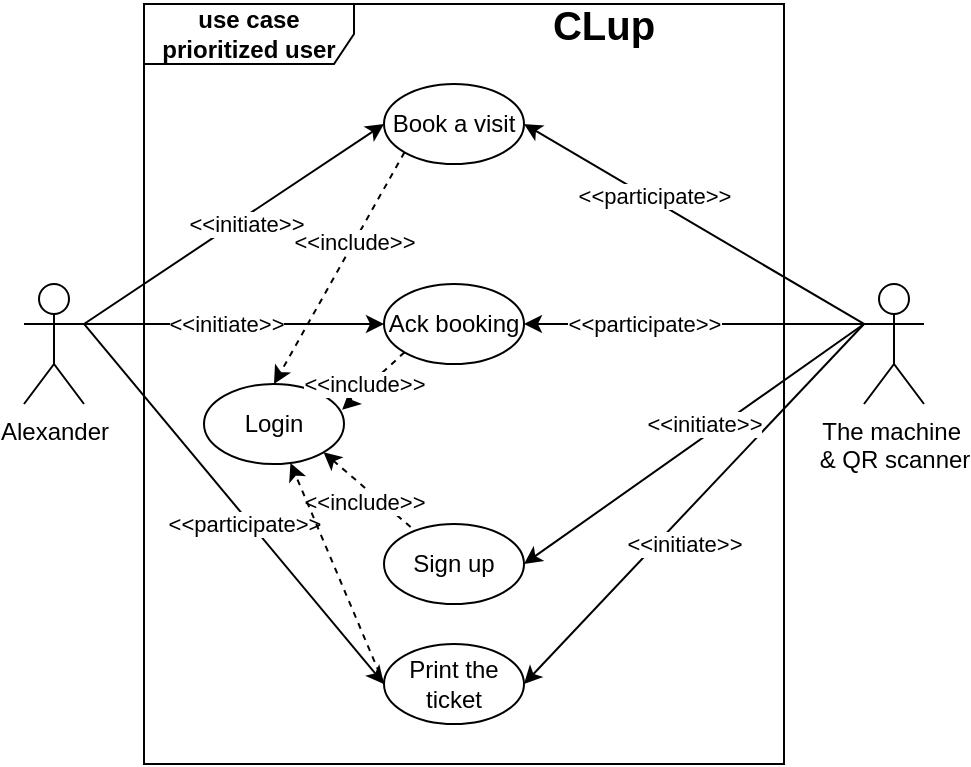 <mxfile version="13.9.2" type="device"><diagram id="195wWav6-Iit3jNwHR8d" name="Page-1"><mxGraphModel dx="862" dy="482" grid="1" gridSize="10" guides="1" tooltips="1" connect="1" arrows="1" fold="1" page="1" pageScale="1" pageWidth="827" pageHeight="1169" math="0" shadow="0"><root><mxCell id="0"/><mxCell id="1" parent="0"/><mxCell id="TOdjGS9U6qeNF9aY2Zsu-7" style="rounded=0;orthogonalLoop=1;jettySize=auto;html=1;exitX=1;exitY=0.333;exitDx=0;exitDy=0;exitPerimeter=0;entryX=0;entryY=0.5;entryDx=0;entryDy=0;" edge="1" parent="1" source="TOdjGS9U6qeNF9aY2Zsu-1" target="TOdjGS9U6qeNF9aY2Zsu-6"><mxGeometry relative="1" as="geometry"/></mxCell><mxCell id="TOdjGS9U6qeNF9aY2Zsu-8" value="&amp;lt;&amp;lt;initiate&amp;gt;&amp;gt;" style="edgeLabel;html=1;align=center;verticalAlign=middle;resizable=0;points=[];" vertex="1" connectable="0" parent="TOdjGS9U6qeNF9aY2Zsu-7"><mxGeometry x="0.297" y="1" relative="1" as="geometry"><mxPoint x="-16.52" y="15.55" as="offset"/></mxGeometry></mxCell><mxCell id="TOdjGS9U6qeNF9aY2Zsu-40" style="edgeStyle=none;rounded=0;orthogonalLoop=1;jettySize=auto;html=1;exitX=1;exitY=0.333;exitDx=0;exitDy=0;exitPerimeter=0;entryX=0;entryY=0.5;entryDx=0;entryDy=0;startArrow=none;startFill=0;endArrow=classic;endFill=1;" edge="1" parent="1" source="TOdjGS9U6qeNF9aY2Zsu-1" target="TOdjGS9U6qeNF9aY2Zsu-31"><mxGeometry relative="1" as="geometry"/></mxCell><mxCell id="TOdjGS9U6qeNF9aY2Zsu-41" value="&amp;lt;&amp;lt;participate&amp;gt;&amp;gt;" style="edgeLabel;html=1;align=center;verticalAlign=middle;resizable=0;points=[];" vertex="1" connectable="0" parent="TOdjGS9U6qeNF9aY2Zsu-40"><mxGeometry x="-0.13" y="1" relative="1" as="geometry"><mxPoint x="13.89" y="22.23" as="offset"/></mxGeometry></mxCell><mxCell id="TOdjGS9U6qeNF9aY2Zsu-1" value="Alexander" style="shape=umlActor;verticalLabelPosition=bottom;verticalAlign=top;html=1;outlineConnect=0;" vertex="1" parent="1"><mxGeometry x="120" y="270" width="30" height="60" as="geometry"/></mxCell><mxCell id="TOdjGS9U6qeNF9aY2Zsu-38" style="edgeStyle=none;rounded=0;orthogonalLoop=1;jettySize=auto;html=1;exitX=0;exitY=0.333;exitDx=0;exitDy=0;exitPerimeter=0;entryX=1;entryY=0.5;entryDx=0;entryDy=0;startArrow=none;startFill=0;endArrow=classic;endFill=1;" edge="1" parent="1" source="TOdjGS9U6qeNF9aY2Zsu-3" target="TOdjGS9U6qeNF9aY2Zsu-31"><mxGeometry relative="1" as="geometry"/></mxCell><mxCell id="TOdjGS9U6qeNF9aY2Zsu-3" value="The machine&amp;nbsp;&lt;br&gt;&amp;amp; QR scanner" style="shape=umlActor;verticalLabelPosition=bottom;verticalAlign=top;html=1;outlineConnect=0;" vertex="1" parent="1"><mxGeometry x="540" y="270" width="30" height="60" as="geometry"/></mxCell><mxCell id="TOdjGS9U6qeNF9aY2Zsu-10" style="edgeStyle=none;rounded=0;orthogonalLoop=1;jettySize=auto;html=1;exitX=1;exitY=0.5;exitDx=0;exitDy=0;entryX=0;entryY=0.333;entryDx=0;entryDy=0;entryPerimeter=0;startArrow=classic;startFill=1;endArrow=none;endFill=0;" edge="1" parent="1" source="TOdjGS9U6qeNF9aY2Zsu-6" target="TOdjGS9U6qeNF9aY2Zsu-3"><mxGeometry relative="1" as="geometry"/></mxCell><mxCell id="TOdjGS9U6qeNF9aY2Zsu-11" value="&amp;lt;&amp;lt;participate&amp;gt;&amp;gt;" style="edgeLabel;html=1;align=center;verticalAlign=middle;resizable=0;points=[];" vertex="1" connectable="0" parent="TOdjGS9U6qeNF9aY2Zsu-10"><mxGeometry x="-0.242" y="2" relative="1" as="geometry"><mxPoint as="offset"/></mxGeometry></mxCell><mxCell id="TOdjGS9U6qeNF9aY2Zsu-26" style="edgeStyle=none;rounded=0;orthogonalLoop=1;jettySize=auto;html=1;exitX=0;exitY=1;exitDx=0;exitDy=0;entryX=0.5;entryY=0;entryDx=0;entryDy=0;startArrow=none;startFill=0;endArrow=classic;endFill=1;dashed=1;" edge="1" parent="1" source="TOdjGS9U6qeNF9aY2Zsu-6" target="TOdjGS9U6qeNF9aY2Zsu-23"><mxGeometry relative="1" as="geometry"/></mxCell><mxCell id="TOdjGS9U6qeNF9aY2Zsu-28" value="&amp;lt;&amp;lt;include&amp;gt;&amp;gt;" style="edgeLabel;html=1;align=center;verticalAlign=middle;resizable=0;points=[];" vertex="1" connectable="0" parent="TOdjGS9U6qeNF9aY2Zsu-26"><mxGeometry x="-0.223" relative="1" as="geometry"><mxPoint as="offset"/></mxGeometry></mxCell><mxCell id="TOdjGS9U6qeNF9aY2Zsu-6" value="Book a visit" style="ellipse;whiteSpace=wrap;html=1;" vertex="1" parent="1"><mxGeometry x="300" y="170" width="70" height="40" as="geometry"/></mxCell><mxCell id="TOdjGS9U6qeNF9aY2Zsu-14" style="edgeStyle=none;rounded=0;orthogonalLoop=1;jettySize=auto;html=1;exitX=0;exitY=0.5;exitDx=0;exitDy=0;entryX=1;entryY=0.333;entryDx=0;entryDy=0;entryPerimeter=0;startArrow=classic;startFill=1;endArrow=none;endFill=0;" edge="1" parent="1" source="TOdjGS9U6qeNF9aY2Zsu-12" target="TOdjGS9U6qeNF9aY2Zsu-1"><mxGeometry relative="1" as="geometry"/></mxCell><mxCell id="TOdjGS9U6qeNF9aY2Zsu-16" style="edgeStyle=none;rounded=0;orthogonalLoop=1;jettySize=auto;html=1;exitX=1;exitY=0.5;exitDx=0;exitDy=0;entryX=0;entryY=0.333;entryDx=0;entryDy=0;entryPerimeter=0;startArrow=classic;startFill=1;endArrow=none;endFill=0;" edge="1" parent="1" source="TOdjGS9U6qeNF9aY2Zsu-12" target="TOdjGS9U6qeNF9aY2Zsu-3"><mxGeometry relative="1" as="geometry"/></mxCell><mxCell id="TOdjGS9U6qeNF9aY2Zsu-25" style="edgeStyle=none;rounded=0;orthogonalLoop=1;jettySize=auto;html=1;exitX=0;exitY=1;exitDx=0;exitDy=0;entryX=0.987;entryY=0.321;entryDx=0;entryDy=0;entryPerimeter=0;startArrow=none;startFill=0;endArrow=classic;endFill=1;dashed=1;" edge="1" parent="1" source="TOdjGS9U6qeNF9aY2Zsu-12" target="TOdjGS9U6qeNF9aY2Zsu-23"><mxGeometry relative="1" as="geometry"/></mxCell><mxCell id="TOdjGS9U6qeNF9aY2Zsu-12" value="Ack booking" style="ellipse;whiteSpace=wrap;html=1;" vertex="1" parent="1"><mxGeometry x="300" y="270" width="70" height="40" as="geometry"/></mxCell><mxCell id="TOdjGS9U6qeNF9aY2Zsu-17" value="&lt;b&gt;use case prioritized user&lt;/b&gt;" style="shape=umlFrame;whiteSpace=wrap;html=1;width=105;height=30;" vertex="1" parent="1"><mxGeometry x="180" y="130" width="320" height="380" as="geometry"/></mxCell><mxCell id="TOdjGS9U6qeNF9aY2Zsu-18" value="&lt;b&gt;&lt;font style=&quot;font-size: 20px&quot;&gt;CLup&lt;/font&gt;&lt;/b&gt;" style="text;html=1;strokeColor=none;fillColor=none;align=center;verticalAlign=middle;whiteSpace=wrap;rounded=0;" vertex="1" parent="1"><mxGeometry x="390" y="130" width="40" height="20" as="geometry"/></mxCell><mxCell id="TOdjGS9U6qeNF9aY2Zsu-21" style="edgeStyle=none;rounded=0;orthogonalLoop=1;jettySize=auto;html=1;exitX=1;exitY=0.5;exitDx=0;exitDy=0;entryX=0;entryY=0.333;entryDx=0;entryDy=0;entryPerimeter=0;startArrow=classic;startFill=1;endArrow=none;endFill=0;" edge="1" parent="1" source="TOdjGS9U6qeNF9aY2Zsu-19" target="TOdjGS9U6qeNF9aY2Zsu-3"><mxGeometry relative="1" as="geometry"/></mxCell><mxCell id="TOdjGS9U6qeNF9aY2Zsu-22" value="&amp;lt;&amp;lt;initiate&amp;gt;&amp;gt;" style="edgeLabel;html=1;align=center;verticalAlign=middle;resizable=0;points=[];" vertex="1" connectable="0" parent="TOdjGS9U6qeNF9aY2Zsu-21"><mxGeometry x="0.309" y="-3" relative="1" as="geometry"><mxPoint x="-22.61" y="6.22" as="offset"/></mxGeometry></mxCell><mxCell id="TOdjGS9U6qeNF9aY2Zsu-19" value="Sign up" style="ellipse;whiteSpace=wrap;html=1;" vertex="1" parent="1"><mxGeometry x="300" y="390" width="70" height="40" as="geometry"/></mxCell><mxCell id="TOdjGS9U6qeNF9aY2Zsu-27" style="edgeStyle=none;rounded=0;orthogonalLoop=1;jettySize=auto;html=1;exitX=1;exitY=1;exitDx=0;exitDy=0;startArrow=classic;startFill=1;endArrow=none;endFill=0;dashed=1;" edge="1" parent="1" source="TOdjGS9U6qeNF9aY2Zsu-23" target="TOdjGS9U6qeNF9aY2Zsu-19"><mxGeometry relative="1" as="geometry"/></mxCell><mxCell id="TOdjGS9U6qeNF9aY2Zsu-23" value="Login" style="ellipse;whiteSpace=wrap;html=1;" vertex="1" parent="1"><mxGeometry x="210" y="320" width="70" height="40" as="geometry"/></mxCell><mxCell id="TOdjGS9U6qeNF9aY2Zsu-29" value="&amp;lt;&amp;lt;include&amp;gt;&amp;gt;" style="edgeLabel;html=1;align=center;verticalAlign=middle;resizable=0;points=[];" vertex="1" connectable="0" parent="1"><mxGeometry x="290.002" y="320.004" as="geometry"/></mxCell><mxCell id="TOdjGS9U6qeNF9aY2Zsu-30" value="&amp;lt;&amp;lt;include&amp;gt;&amp;gt;" style="edgeLabel;html=1;align=center;verticalAlign=middle;resizable=0;points=[];" vertex="1" connectable="0" parent="1"><mxGeometry x="310.002" y="290.004" as="geometry"><mxPoint x="-20" y="89" as="offset"/></mxGeometry></mxCell><mxCell id="TOdjGS9U6qeNF9aY2Zsu-34" style="edgeStyle=none;rounded=0;orthogonalLoop=1;jettySize=auto;html=1;exitX=0;exitY=0.5;exitDx=0;exitDy=0;dashed=1;startArrow=none;startFill=0;endArrow=classic;endFill=1;" edge="1" parent="1" source="TOdjGS9U6qeNF9aY2Zsu-31" target="TOdjGS9U6qeNF9aY2Zsu-23"><mxGeometry relative="1" as="geometry"/></mxCell><mxCell id="TOdjGS9U6qeNF9aY2Zsu-31" value="Print the ticket" style="ellipse;whiteSpace=wrap;html=1;" vertex="1" parent="1"><mxGeometry x="300" y="450" width="70" height="40" as="geometry"/></mxCell><mxCell id="TOdjGS9U6qeNF9aY2Zsu-36" value="&amp;lt;&amp;lt;initiate&amp;gt;&amp;gt;" style="edgeLabel;html=1;align=center;verticalAlign=middle;resizable=0;points=[];" vertex="1" connectable="0" parent="1"><mxGeometry x="240.476" y="249.684" as="geometry"><mxPoint x="-20" y="40" as="offset"/></mxGeometry></mxCell><mxCell id="TOdjGS9U6qeNF9aY2Zsu-37" value="&amp;lt;&amp;lt;participate&amp;gt;&amp;gt;" style="edgeLabel;html=1;align=center;verticalAlign=middle;resizable=0;points=[];" vertex="1" connectable="0" parent="1"><mxGeometry x="430.003" y="290.0" as="geometry"/></mxCell><mxCell id="TOdjGS9U6qeNF9aY2Zsu-39" value="&amp;lt;&amp;lt;initiate&amp;gt;&amp;gt;" style="edgeLabel;html=1;align=center;verticalAlign=middle;resizable=0;points=[];" vertex="1" connectable="0" parent="1"><mxGeometry x="449.996" y="400.004" as="geometry"/></mxCell></root></mxGraphModel></diagram></mxfile>